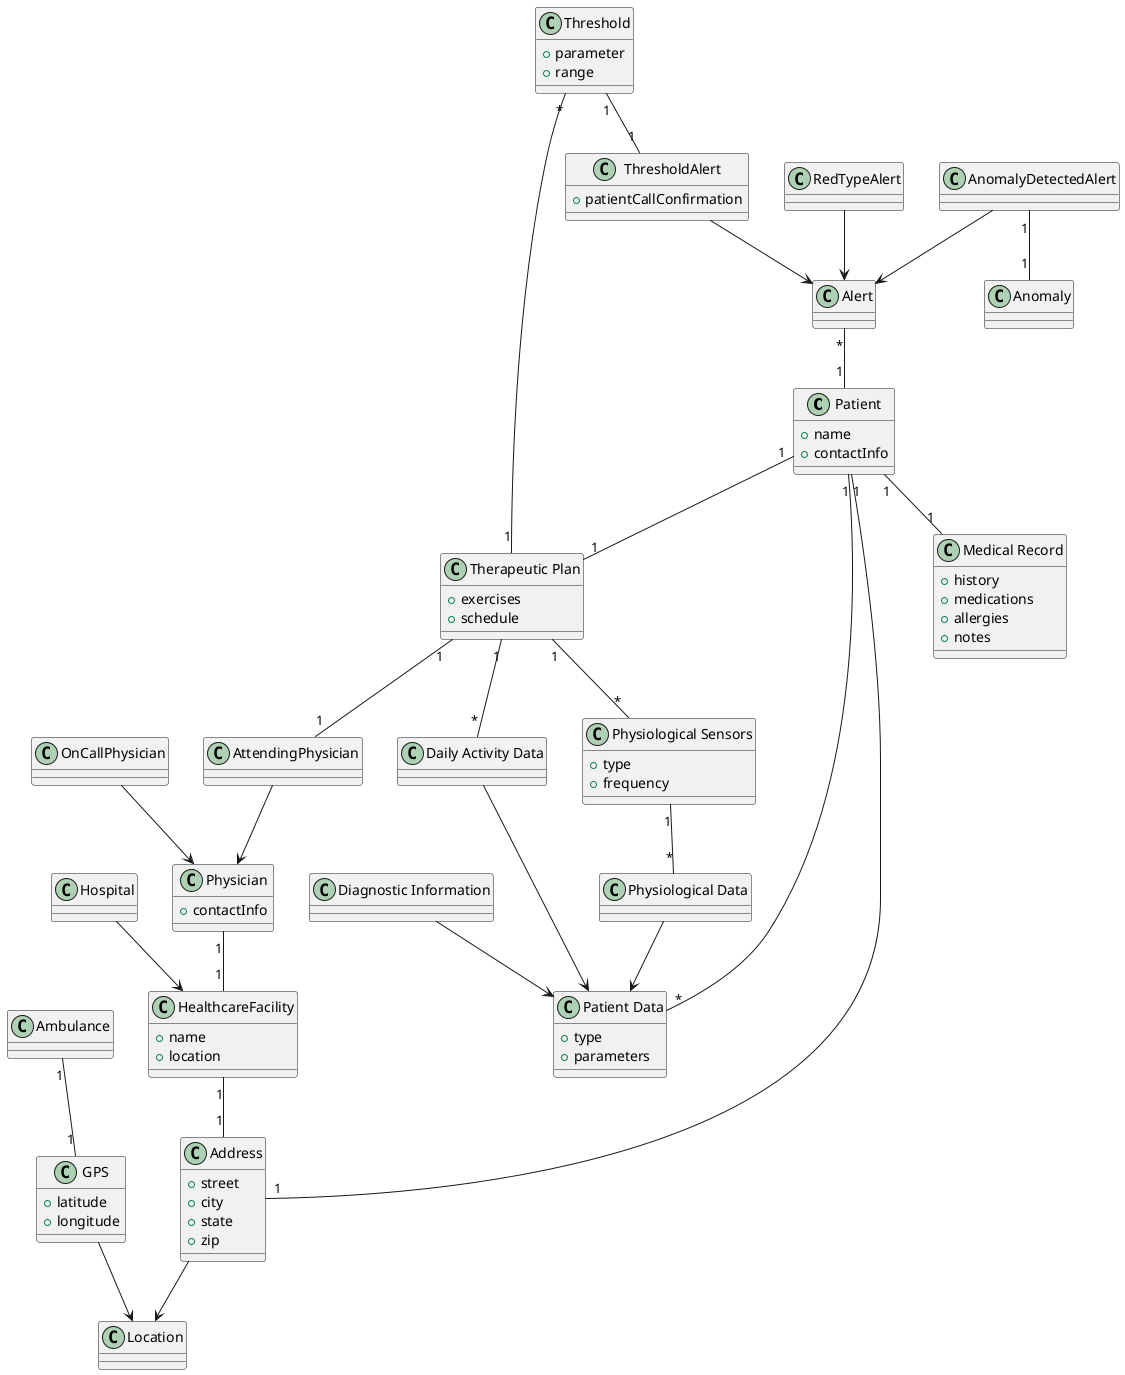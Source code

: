 @startuml data_diagram
' Class diagram for the problem architecture (WHAT)

class Patient {
  +name
  +contactInfo
}

class "Medical Record" as MedicalRecord {
  +history
  +medications
  +allergies
  +notes
}

class "Therapeutic Plan" as TherapeuticPlan {
  +exercises
  +schedule
}

class "Patient Data" as PatientData {
  +type
  +parameters
}

class "Diagnostic Information" as DiagnosticInformation {}

class "Physiological Data" as PhysiologicalData {}

class "Daily Activity Data" as DailyActivityData {}

class Physician {
  +contactInfo
}

class AttendingPhysician {}

class OnCallPhysician {}

class HealthcareFacility {
  +name
  +location
}

class Hospital {}

class Ambulance {}

class Alert {}

class RedTypeAlert {}

class AnomalyDetectedAlert {}

class ThresholdAlert {
  + patientCallConfirmation
}

RedTypeAlert --> Alert
AnomalyDetectedAlert --> Alert
ThresholdAlert --> Alert

class Anomaly {}


class Location {}

class Address {
  +street
  +city
  +state
  +zip
}

class GPS {
  +latitude
  +longitude
}

class "Physiological Sensors" as PhysiologicalSensors {
  +type
  +frequency
}

class Threshold {
  +parameter
  +range
}

Threshold "*" -- "1" TherapeuticPlan
TherapeuticPlan "1" -- "*" DailyActivityData
TherapeuticPlan "1" -- "*" PhysiologicalSensors
PhysiologicalSensors "1" -- "*" PhysiologicalData

Address --> Location
GPS --> Location

HealthcareFacility "1" -- "1" Address
Ambulance "1" -- "1" GPS
Patient "1" -- "1" Address

AnomalyDetectedAlert "1" -- "1" Anomaly

' Relationships
Patient "1" -- "1" MedicalRecord
Patient "1" -- "1" TherapeuticPlan
Patient "1" -- "*" PatientData

TherapeuticPlan "1" -- "1" AttendingPhysician

Hospital --> HealthcareFacility

Physician "1" -- "1" HealthcareFacility

AttendingPhysician --> Physician
OnCallPhysician --> Physician

PhysiologicalData --> PatientData
DailyActivityData --> PatientData
DiagnosticInformation --> PatientData

Alert "*" -- "1" Patient

Threshold "1" -- "1" ThresholdAlert


@enduml
